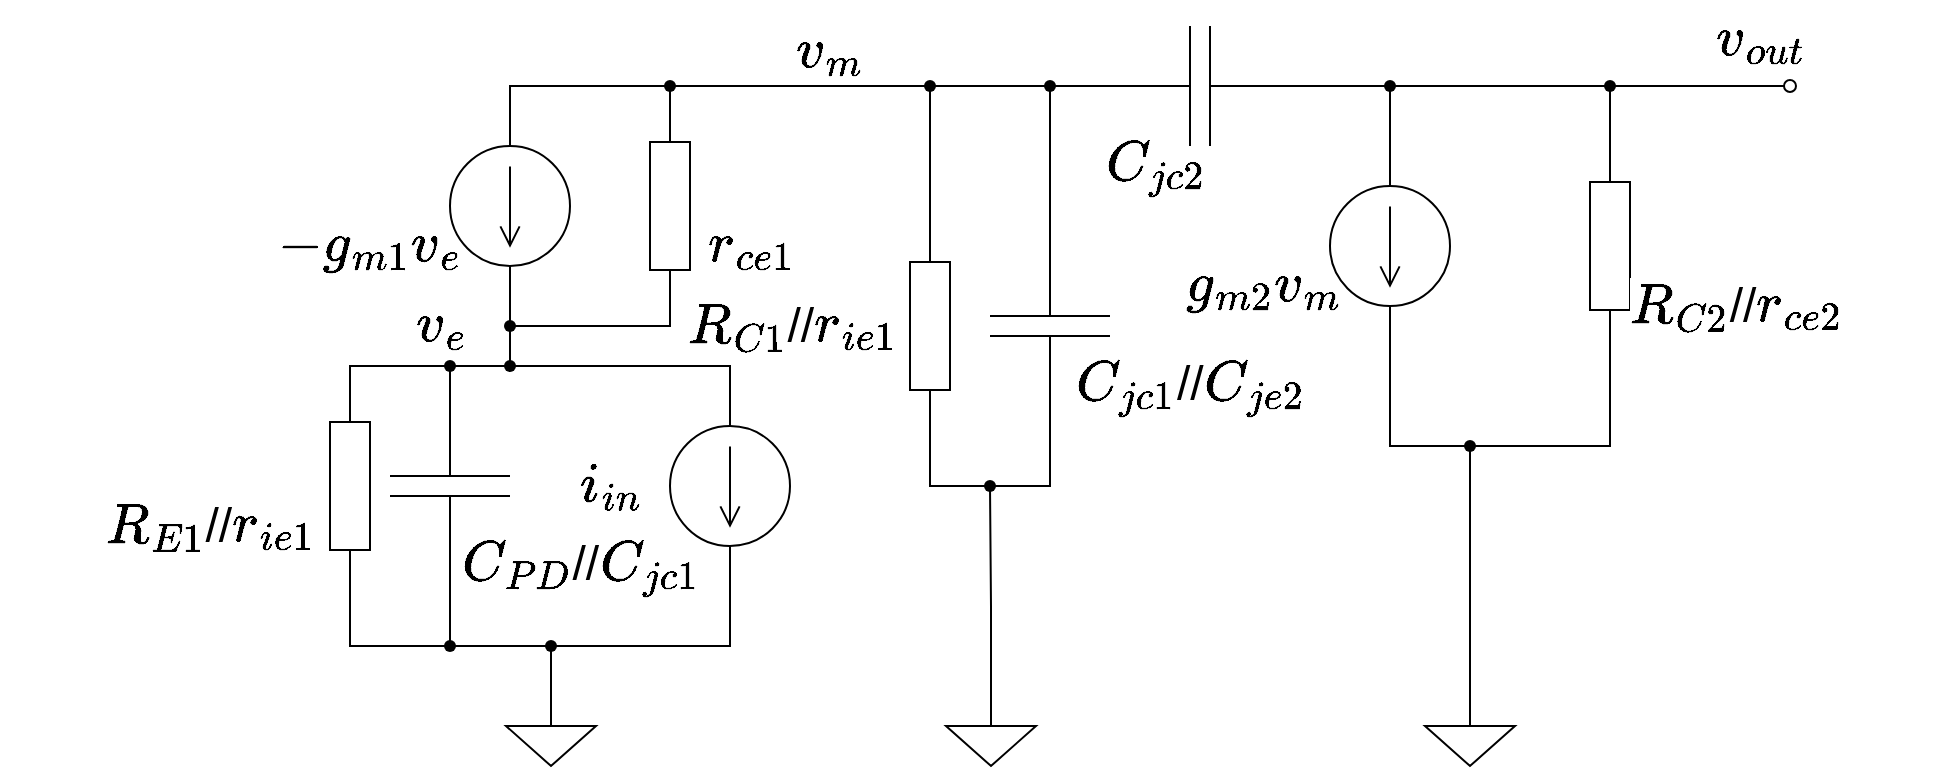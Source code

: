 <mxfile version="24.4.0" type="device">
  <diagram name="ページ1" id="dezoXVYrRuBBZe5tW2oC">
    <mxGraphModel dx="1743" dy="334" grid="1" gridSize="10" guides="1" tooltips="1" connect="1" arrows="1" fold="1" page="1" pageScale="1" pageWidth="1169" pageHeight="827" math="1" shadow="0">
      <root>
        <mxCell id="0" />
        <mxCell id="1" parent="0" />
        <mxCell id="F9I_fNO1PAbwo7jNQL8i-44" value="&lt;span style=&quot;font-size: 24px;&quot;&gt;`g_{m2}v_{m}`&lt;/span&gt;" style="text;html=1;align=center;verticalAlign=middle;resizable=0;points=[];autosize=1;strokeColor=none;fillColor=none;fontSize=11;fontFamily=Helvetica;fontColor=default;labelBackgroundColor=default;" parent="1" vertex="1">
          <mxGeometry x="527" y="180" width="180" height="40" as="geometry" />
        </mxCell>
        <mxCell id="F9I_fNO1PAbwo7jNQL8i-31" value="&lt;span style=&quot;font-size: 24px;&quot;&gt;`R_{C1}`//`r_{ie1}`&lt;/span&gt;" style="text;html=1;align=center;verticalAlign=middle;resizable=0;points=[];autosize=1;strokeColor=none;fillColor=none;fontSize=11;fontFamily=Helvetica;fontColor=default;labelBackgroundColor=default;" parent="1" vertex="1">
          <mxGeometry x="270.5" y="200" width="220" height="40" as="geometry" />
        </mxCell>
        <mxCell id="F9I_fNO1PAbwo7jNQL8i-70" value="&lt;span style=&quot;font-size: 24px;&quot;&gt;`C_{jc2}`&lt;/span&gt;" style="text;html=1;align=center;verticalAlign=middle;resizable=0;points=[];autosize=1;strokeColor=none;fillColor=none;fontSize=11;fontFamily=Helvetica;fontColor=default;labelBackgroundColor=default;" parent="1" vertex="1">
          <mxGeometry x="503" y="120" width="120" height="40" as="geometry" />
        </mxCell>
        <mxCell id="F9I_fNO1PAbwo7jNQL8i-1" value="" style="pointerEvents=1;verticalLabelPosition=bottom;shadow=0;dashed=0;align=center;html=1;verticalAlign=top;shape=mxgraph.electrical.signal_sources.source;aspect=fixed;points=[[0.5,0,0],[1,0.5,0],[0.5,1,0],[0,0.5,0]];elSignalType=dc1;direction=south;" parent="1" vertex="1">
          <mxGeometry x="210" y="130" width="60" height="60" as="geometry" />
        </mxCell>
        <mxCell id="F9I_fNO1PAbwo7jNQL8i-2" value="" style="pointerEvents=1;verticalLabelPosition=bottom;shadow=0;dashed=0;align=center;html=1;verticalAlign=top;shape=mxgraph.electrical.resistors.resistor_1;direction=south;" parent="1" vertex="1">
          <mxGeometry x="310" y="110" width="20" height="100" as="geometry" />
        </mxCell>
        <mxCell id="F9I_fNO1PAbwo7jNQL8i-3" value="&lt;span style=&quot;font-size: 24px;&quot;&gt;`-g_{m1}v_{e}`&lt;/span&gt;" style="text;html=1;align=center;verticalAlign=middle;resizable=0;points=[];autosize=1;strokeColor=none;fillColor=none;fontSize=11;fontFamily=Helvetica;fontColor=default;labelBackgroundColor=none;" parent="1" vertex="1">
          <mxGeometry x="80" y="160" width="180" height="40" as="geometry" />
        </mxCell>
        <mxCell id="F9I_fNO1PAbwo7jNQL8i-4" value="&lt;span style=&quot;font-size: 24px;&quot;&gt;`r_{ce1}`&lt;/span&gt;" style="text;html=1;align=center;verticalAlign=middle;resizable=0;points=[];autosize=1;strokeColor=none;fillColor=none;fontSize=11;fontFamily=Helvetica;fontColor=default;labelBackgroundColor=none;" parent="1" vertex="1">
          <mxGeometry x="300" y="160" width="120" height="40" as="geometry" />
        </mxCell>
        <mxCell id="F9I_fNO1PAbwo7jNQL8i-5" value="" style="pointerEvents=1;verticalLabelPosition=bottom;shadow=0;dashed=0;align=center;html=1;verticalAlign=top;shape=mxgraph.electrical.resistors.resistor_1;direction=south;" parent="1" vertex="1">
          <mxGeometry x="150" y="250" width="20" height="100" as="geometry" />
        </mxCell>
        <mxCell id="F9I_fNO1PAbwo7jNQL8i-6" value="" style="pointerEvents=1;verticalLabelPosition=bottom;shadow=0;dashed=0;align=center;html=1;verticalAlign=top;shape=mxgraph.electrical.capacitors.capacitor_1;fontFamily=Helvetica;fontSize=11;fontColor=default;direction=south;" parent="1" vertex="1">
          <mxGeometry x="180" y="250" width="60" height="100" as="geometry" />
        </mxCell>
        <mxCell id="F9I_fNO1PAbwo7jNQL8i-7" value="&lt;span style=&quot;font-size: 24px;&quot;&gt;`R_{E1}`//`r_{ie1}`&lt;/span&gt;" style="text;html=1;align=center;verticalAlign=middle;resizable=0;points=[];autosize=1;strokeColor=none;fillColor=none;fontSize=11;fontFamily=Helvetica;fontColor=default;labelBackgroundColor=none;" parent="1" vertex="1">
          <mxGeometry x="-15" y="300" width="210" height="40" as="geometry" />
        </mxCell>
        <mxCell id="F9I_fNO1PAbwo7jNQL8i-8" value="&lt;span style=&quot;font-size: 24px;&quot;&gt;`C_{PD}`//`C_{jc1}`&lt;/span&gt;" style="text;html=1;align=center;verticalAlign=middle;resizable=0;points=[];autosize=1;strokeColor=none;fillColor=none;fontSize=11;fontFamily=Helvetica;fontColor=default;labelBackgroundColor=none;" parent="1" vertex="1">
          <mxGeometry x="160" y="320" width="230" height="40" as="geometry" />
        </mxCell>
        <mxCell id="F9I_fNO1PAbwo7jNQL8i-9" value="" style="pointerEvents=1;verticalLabelPosition=bottom;shadow=0;dashed=0;align=center;html=1;verticalAlign=top;shape=mxgraph.electrical.signal_sources.source;aspect=fixed;points=[[0.5,0,0],[1,0.5,0],[0.5,1,0],[0,0.5,0]];elSignalType=dc1;direction=south;" parent="1" vertex="1">
          <mxGeometry x="320" y="270" width="60" height="60" as="geometry" />
        </mxCell>
        <mxCell id="F9I_fNO1PAbwo7jNQL8i-10" value="&lt;span style=&quot;font-size: 24px;&quot;&gt;`i_{i n}`&lt;/span&gt;" style="text;html=1;align=center;verticalAlign=middle;resizable=0;points=[];autosize=1;strokeColor=none;fillColor=none;fontSize=11;fontFamily=Helvetica;fontColor=default;labelBackgroundColor=none;" parent="1" vertex="1">
          <mxGeometry x="240" y="280" width="100" height="40" as="geometry" />
        </mxCell>
        <mxCell id="F9I_fNO1PAbwo7jNQL8i-11" value="" style="shape=waypoint;sketch=0;fillStyle=solid;size=6;pointerEvents=1;points=[];fillColor=none;resizable=0;rotatable=0;perimeter=centerPerimeter;snapToPoint=1;fontFamily=Helvetica;fontSize=11;fontColor=default;" parent="1" vertex="1">
          <mxGeometry x="200" y="230" width="20" height="20" as="geometry" />
        </mxCell>
        <mxCell id="F9I_fNO1PAbwo7jNQL8i-12" style="edgeStyle=orthogonalEdgeStyle;rounded=0;orthogonalLoop=1;jettySize=auto;html=1;exitX=0;exitY=0.5;exitDx=0;exitDy=0;exitPerimeter=0;entryX=0.678;entryY=0.956;entryDx=0;entryDy=0;entryPerimeter=0;endArrow=none;endFill=0;" parent="1" source="F9I_fNO1PAbwo7jNQL8i-6" target="F9I_fNO1PAbwo7jNQL8i-11" edge="1">
          <mxGeometry relative="1" as="geometry" />
        </mxCell>
        <mxCell id="F9I_fNO1PAbwo7jNQL8i-13" style="edgeStyle=orthogonalEdgeStyle;rounded=0;orthogonalLoop=1;jettySize=auto;html=1;exitX=0;exitY=0.5;exitDx=0;exitDy=0;exitPerimeter=0;entryX=-0.044;entryY=0.469;entryDx=0;entryDy=0;entryPerimeter=0;strokeColor=default;align=center;verticalAlign=middle;fontFamily=Helvetica;fontSize=11;fontColor=default;labelBackgroundColor=default;endArrow=none;endFill=0;" parent="1" source="F9I_fNO1PAbwo7jNQL8i-5" target="F9I_fNO1PAbwo7jNQL8i-11" edge="1">
          <mxGeometry relative="1" as="geometry">
            <Array as="points">
              <mxPoint x="160" y="240" />
            </Array>
          </mxGeometry>
        </mxCell>
        <mxCell id="F9I_fNO1PAbwo7jNQL8i-14" value="" style="shape=waypoint;sketch=0;fillStyle=solid;size=6;pointerEvents=1;points=[];fillColor=none;resizable=0;rotatable=0;perimeter=centerPerimeter;snapToPoint=1;fontFamily=Helvetica;fontSize=11;fontColor=default;labelBackgroundColor=default;" parent="1" vertex="1">
          <mxGeometry x="230" y="230" width="20" height="20" as="geometry" />
        </mxCell>
        <mxCell id="F9I_fNO1PAbwo7jNQL8i-16" style="edgeStyle=orthogonalEdgeStyle;rounded=0;orthogonalLoop=1;jettySize=auto;html=1;entryX=0.011;entryY=0.483;entryDx=0;entryDy=0;entryPerimeter=0;strokeColor=default;align=center;verticalAlign=middle;fontFamily=Helvetica;fontSize=11;fontColor=default;labelBackgroundColor=default;endArrow=none;endFill=0;" parent="1" source="F9I_fNO1PAbwo7jNQL8i-11" target="F9I_fNO1PAbwo7jNQL8i-14" edge="1">
          <mxGeometry relative="1" as="geometry" />
        </mxCell>
        <mxCell id="F9I_fNO1PAbwo7jNQL8i-17" style="edgeStyle=orthogonalEdgeStyle;rounded=0;orthogonalLoop=1;jettySize=auto;html=1;entryX=-0.044;entryY=0.414;entryDx=0;entryDy=0;entryPerimeter=0;strokeColor=default;align=center;verticalAlign=middle;fontFamily=Helvetica;fontSize=11;fontColor=default;labelBackgroundColor=default;endArrow=none;endFill=0;" parent="1" source="F9I_fNO1PAbwo7jNQL8i-14" edge="1">
          <mxGeometry relative="1" as="geometry">
            <mxPoint x="320" y="240" as="targetPoint" />
          </mxGeometry>
        </mxCell>
        <mxCell id="F9I_fNO1PAbwo7jNQL8i-20" style="edgeStyle=orthogonalEdgeStyle;rounded=0;orthogonalLoop=1;jettySize=auto;html=1;exitX=0;exitY=0.5;exitDx=0;exitDy=0;exitPerimeter=0;entryX=0.942;entryY=0.581;entryDx=0;entryDy=0;entryPerimeter=0;strokeColor=default;align=center;verticalAlign=middle;fontFamily=Helvetica;fontSize=11;fontColor=default;labelBackgroundColor=default;endArrow=none;endFill=0;" parent="1" source="F9I_fNO1PAbwo7jNQL8i-9" edge="1">
          <mxGeometry relative="1" as="geometry">
            <mxPoint x="320" y="240" as="targetPoint" />
            <Array as="points">
              <mxPoint x="350" y="240" />
            </Array>
          </mxGeometry>
        </mxCell>
        <mxCell id="F9I_fNO1PAbwo7jNQL8i-21" value="" style="pointerEvents=1;verticalLabelPosition=bottom;shadow=0;dashed=0;align=center;html=1;verticalAlign=top;shape=mxgraph.electrical.signal_sources.signal_ground;fontFamily=Helvetica;fontSize=24;fontColor=default;labelBackgroundColor=default;" parent="1" vertex="1">
          <mxGeometry x="238" y="410" width="45" height="30" as="geometry" />
        </mxCell>
        <mxCell id="F9I_fNO1PAbwo7jNQL8i-22" value="" style="shape=waypoint;sketch=0;fillStyle=solid;size=6;pointerEvents=1;points=[];fillColor=none;resizable=0;rotatable=0;perimeter=centerPerimeter;snapToPoint=1;fontFamily=Helvetica;fontSize=11;fontColor=default;labelBackgroundColor=default;" parent="1" vertex="1">
          <mxGeometry x="200" y="370" width="20" height="20" as="geometry" />
        </mxCell>
        <mxCell id="F9I_fNO1PAbwo7jNQL8i-23" style="edgeStyle=orthogonalEdgeStyle;rounded=0;orthogonalLoop=1;jettySize=auto;html=1;entryX=0.633;entryY=0.033;entryDx=0;entryDy=0;entryPerimeter=0;strokeColor=default;align=center;verticalAlign=middle;fontFamily=Helvetica;fontSize=11;fontColor=default;labelBackgroundColor=default;endArrow=none;endFill=0;" parent="1" source="F9I_fNO1PAbwo7jNQL8i-6" target="F9I_fNO1PAbwo7jNQL8i-22" edge="1">
          <mxGeometry relative="1" as="geometry" />
        </mxCell>
        <mxCell id="F9I_fNO1PAbwo7jNQL8i-24" style="edgeStyle=orthogonalEdgeStyle;rounded=0;orthogonalLoop=1;jettySize=auto;html=1;entryX=0.017;entryY=0.467;entryDx=0;entryDy=0;entryPerimeter=0;strokeColor=default;align=center;verticalAlign=middle;fontFamily=Helvetica;fontSize=11;fontColor=default;labelBackgroundColor=default;endArrow=none;endFill=0;" parent="1" source="F9I_fNO1PAbwo7jNQL8i-5" target="F9I_fNO1PAbwo7jNQL8i-22" edge="1">
          <mxGeometry relative="1" as="geometry">
            <Array as="points">
              <mxPoint x="160" y="380" />
            </Array>
          </mxGeometry>
        </mxCell>
        <mxCell id="F9I_fNO1PAbwo7jNQL8i-25" value="" style="shape=waypoint;sketch=0;fillStyle=solid;size=6;pointerEvents=1;points=[];fillColor=none;resizable=0;rotatable=0;perimeter=centerPerimeter;snapToPoint=1;fontFamily=Helvetica;fontSize=11;fontColor=default;labelBackgroundColor=default;" parent="1" vertex="1">
          <mxGeometry x="250.5" y="370" width="20" height="20" as="geometry" />
        </mxCell>
        <mxCell id="F9I_fNO1PAbwo7jNQL8i-26" style="edgeStyle=orthogonalEdgeStyle;rounded=0;orthogonalLoop=1;jettySize=auto;html=1;entryX=-0.008;entryY=0.45;entryDx=0;entryDy=0;entryPerimeter=0;strokeColor=default;align=center;verticalAlign=middle;fontFamily=Helvetica;fontSize=11;fontColor=default;labelBackgroundColor=default;endArrow=none;endFill=0;" parent="1" source="F9I_fNO1PAbwo7jNQL8i-22" target="F9I_fNO1PAbwo7jNQL8i-25" edge="1">
          <mxGeometry relative="1" as="geometry" />
        </mxCell>
        <mxCell id="F9I_fNO1PAbwo7jNQL8i-27" style="edgeStyle=orthogonalEdgeStyle;rounded=0;orthogonalLoop=1;jettySize=auto;html=1;exitX=0.5;exitY=0;exitDx=0;exitDy=0;exitPerimeter=0;entryX=0.608;entryY=0.9;entryDx=0;entryDy=0;entryPerimeter=0;strokeColor=default;align=center;verticalAlign=middle;fontFamily=Helvetica;fontSize=11;fontColor=default;labelBackgroundColor=default;endArrow=none;endFill=0;" parent="1" source="F9I_fNO1PAbwo7jNQL8i-21" target="F9I_fNO1PAbwo7jNQL8i-25" edge="1">
          <mxGeometry relative="1" as="geometry" />
        </mxCell>
        <mxCell id="F9I_fNO1PAbwo7jNQL8i-28" style="edgeStyle=orthogonalEdgeStyle;rounded=0;orthogonalLoop=1;jettySize=auto;html=1;exitX=1;exitY=0.5;exitDx=0;exitDy=0;exitPerimeter=0;entryX=0.925;entryY=0.533;entryDx=0;entryDy=0;entryPerimeter=0;strokeColor=default;align=center;verticalAlign=middle;fontFamily=Helvetica;fontSize=11;fontColor=default;labelBackgroundColor=default;endArrow=none;endFill=0;" parent="1" source="F9I_fNO1PAbwo7jNQL8i-9" target="F9I_fNO1PAbwo7jNQL8i-25" edge="1">
          <mxGeometry relative="1" as="geometry">
            <Array as="points">
              <mxPoint x="350" y="380" />
            </Array>
          </mxGeometry>
        </mxCell>
        <mxCell id="F9I_fNO1PAbwo7jNQL8i-29" value="" style="pointerEvents=1;verticalLabelPosition=bottom;shadow=0;dashed=0;align=center;html=1;verticalAlign=top;shape=mxgraph.electrical.resistors.resistor_1;direction=south;" parent="1" vertex="1">
          <mxGeometry x="440" y="170" width="20" height="100" as="geometry" />
        </mxCell>
        <mxCell id="F9I_fNO1PAbwo7jNQL8i-30" value="" style="pointerEvents=1;verticalLabelPosition=bottom;shadow=0;dashed=0;align=center;html=1;verticalAlign=top;shape=mxgraph.electrical.capacitors.capacitor_1;fontFamily=Helvetica;fontSize=11;fontColor=default;direction=south;" parent="1" vertex="1">
          <mxGeometry x="480" y="170" width="60" height="100" as="geometry" />
        </mxCell>
        <mxCell id="F9I_fNO1PAbwo7jNQL8i-32" value="&lt;span style=&quot;font-size: 24px;&quot;&gt;`C_{jc1}`//`C_{je2}`&lt;/span&gt;" style="text;html=1;align=center;verticalAlign=middle;resizable=0;points=[];autosize=1;strokeColor=none;fillColor=none;fontSize=11;fontFamily=Helvetica;fontColor=default;labelBackgroundColor=default;" parent="1" vertex="1">
          <mxGeometry x="470" y="230" width="220" height="40" as="geometry" />
        </mxCell>
        <mxCell id="F9I_fNO1PAbwo7jNQL8i-33" value="" style="pointerEvents=1;verticalLabelPosition=bottom;shadow=0;dashed=0;align=center;html=1;verticalAlign=top;shape=mxgraph.electrical.signal_sources.signal_ground;fontFamily=Helvetica;fontSize=24;fontColor=default;labelBackgroundColor=default;" parent="1" vertex="1">
          <mxGeometry x="458" y="410" width="45" height="30" as="geometry" />
        </mxCell>
        <mxCell id="F9I_fNO1PAbwo7jNQL8i-34" value="" style="shape=waypoint;sketch=0;fillStyle=solid;size=6;pointerEvents=1;points=[];fillColor=none;resizable=0;rotatable=0;perimeter=centerPerimeter;snapToPoint=1;fontFamily=Helvetica;fontSize=11;fontColor=default;labelBackgroundColor=default;" parent="1" vertex="1">
          <mxGeometry x="470" y="290" width="20" height="20" as="geometry" />
        </mxCell>
        <mxCell id="F9I_fNO1PAbwo7jNQL8i-35" style="edgeStyle=orthogonalEdgeStyle;rounded=0;orthogonalLoop=1;jettySize=auto;html=1;exitX=1;exitY=0.5;exitDx=0;exitDy=0;exitPerimeter=0;entryX=0.09;entryY=0.243;entryDx=0;entryDy=0;entryPerimeter=0;strokeColor=default;align=center;verticalAlign=middle;fontFamily=Helvetica;fontSize=11;fontColor=default;labelBackgroundColor=default;endArrow=none;endFill=0;" parent="1" source="F9I_fNO1PAbwo7jNQL8i-29" target="F9I_fNO1PAbwo7jNQL8i-34" edge="1">
          <mxGeometry relative="1" as="geometry">
            <Array as="points">
              <mxPoint x="450" y="300" />
            </Array>
          </mxGeometry>
        </mxCell>
        <mxCell id="F9I_fNO1PAbwo7jNQL8i-36" style="edgeStyle=orthogonalEdgeStyle;rounded=0;orthogonalLoop=1;jettySize=auto;html=1;entryX=1.114;entryY=0.529;entryDx=0;entryDy=0;entryPerimeter=0;strokeColor=default;align=center;verticalAlign=middle;fontFamily=Helvetica;fontSize=11;fontColor=default;labelBackgroundColor=default;endArrow=none;endFill=0;" parent="1" source="F9I_fNO1PAbwo7jNQL8i-30" target="F9I_fNO1PAbwo7jNQL8i-34" edge="1">
          <mxGeometry relative="1" as="geometry">
            <Array as="points">
              <mxPoint x="510" y="300" />
            </Array>
          </mxGeometry>
        </mxCell>
        <mxCell id="F9I_fNO1PAbwo7jNQL8i-37" style="edgeStyle=orthogonalEdgeStyle;rounded=0;orthogonalLoop=1;jettySize=auto;html=1;exitX=0.5;exitY=0;exitDx=0;exitDy=0;exitPerimeter=0;entryX=0.781;entryY=0.957;entryDx=0;entryDy=0;entryPerimeter=0;strokeColor=default;align=center;verticalAlign=middle;fontFamily=Helvetica;fontSize=11;fontColor=default;labelBackgroundColor=default;endArrow=none;endFill=0;" parent="1" source="F9I_fNO1PAbwo7jNQL8i-33" target="F9I_fNO1PAbwo7jNQL8i-34" edge="1">
          <mxGeometry relative="1" as="geometry" />
        </mxCell>
        <mxCell id="F9I_fNO1PAbwo7jNQL8i-38" value="" style="pointerEvents=1;verticalLabelPosition=bottom;shadow=0;dashed=0;align=center;html=1;verticalAlign=top;shape=mxgraph.electrical.capacitors.capacitor_1;fontFamily=Helvetica;fontSize=11;fontColor=default;direction=west;" parent="1" vertex="1">
          <mxGeometry x="535" y="70" width="100" height="60" as="geometry" />
        </mxCell>
        <mxCell id="F9I_fNO1PAbwo7jNQL8i-41" value="" style="pointerEvents=1;verticalLabelPosition=bottom;shadow=0;dashed=0;align=center;html=1;verticalAlign=top;shape=mxgraph.electrical.signal_sources.source;aspect=fixed;points=[[0.5,0,0],[1,0.5,0],[0.5,1,0],[0,0.5,0]];elSignalType=dc1;direction=south;" parent="1" vertex="1">
          <mxGeometry x="650" y="150" width="60" height="60" as="geometry" />
        </mxCell>
        <mxCell id="F9I_fNO1PAbwo7jNQL8i-43" value="" style="pointerEvents=1;verticalLabelPosition=bottom;shadow=0;dashed=0;align=center;html=1;verticalAlign=top;shape=mxgraph.electrical.resistors.resistor_1;direction=south;" parent="1" vertex="1">
          <mxGeometry x="780" y="130" width="20" height="100" as="geometry" />
        </mxCell>
        <mxCell id="F9I_fNO1PAbwo7jNQL8i-45" value="&lt;span style=&quot;font-size: 24px;&quot;&gt;`R_{C2}`//`r_{ce2}`&lt;/span&gt;" style="text;html=1;align=center;verticalAlign=middle;resizable=0;points=[];autosize=1;strokeColor=none;fillColor=none;fontSize=11;fontFamily=Helvetica;fontColor=default;labelBackgroundColor=default;" parent="1" vertex="1">
          <mxGeometry x="742.5" y="190" width="220" height="40" as="geometry" />
        </mxCell>
        <mxCell id="F9I_fNO1PAbwo7jNQL8i-46" value="" style="pointerEvents=1;verticalLabelPosition=bottom;shadow=0;dashed=0;align=center;html=1;verticalAlign=top;shape=mxgraph.electrical.signal_sources.signal_ground;fontFamily=Helvetica;fontSize=24;fontColor=default;labelBackgroundColor=default;" parent="1" vertex="1">
          <mxGeometry x="697.5" y="410" width="45" height="30" as="geometry" />
        </mxCell>
        <mxCell id="F9I_fNO1PAbwo7jNQL8i-47" value="" style="shape=waypoint;sketch=0;fillStyle=solid;size=6;pointerEvents=1;points=[];fillColor=none;resizable=0;rotatable=0;perimeter=centerPerimeter;snapToPoint=1;fontFamily=Helvetica;fontSize=11;fontColor=default;labelBackgroundColor=default;" parent="1" vertex="1">
          <mxGeometry x="710" y="270" width="20" height="20" as="geometry" />
        </mxCell>
        <mxCell id="F9I_fNO1PAbwo7jNQL8i-48" style="edgeStyle=orthogonalEdgeStyle;rounded=0;orthogonalLoop=1;jettySize=auto;html=1;exitX=1;exitY=0.5;exitDx=0;exitDy=0;exitPerimeter=0;entryX=0.125;entryY=0.325;entryDx=0;entryDy=0;entryPerimeter=0;strokeColor=default;align=center;verticalAlign=middle;fontFamily=Helvetica;fontSize=11;fontColor=default;labelBackgroundColor=default;endArrow=none;endFill=0;" parent="1" source="F9I_fNO1PAbwo7jNQL8i-41" target="F9I_fNO1PAbwo7jNQL8i-47" edge="1">
          <mxGeometry relative="1" as="geometry">
            <Array as="points">
              <mxPoint x="680" y="280" />
            </Array>
          </mxGeometry>
        </mxCell>
        <mxCell id="F9I_fNO1PAbwo7jNQL8i-49" style="edgeStyle=orthogonalEdgeStyle;rounded=0;orthogonalLoop=1;jettySize=auto;html=1;exitX=1;exitY=0.5;exitDx=0;exitDy=0;exitPerimeter=0;entryX=1.025;entryY=0.525;entryDx=0;entryDy=0;entryPerimeter=0;strokeColor=default;align=center;verticalAlign=middle;fontFamily=Helvetica;fontSize=11;fontColor=default;labelBackgroundColor=default;endArrow=none;endFill=0;" parent="1" source="F9I_fNO1PAbwo7jNQL8i-43" target="F9I_fNO1PAbwo7jNQL8i-47" edge="1">
          <mxGeometry relative="1" as="geometry">
            <Array as="points">
              <mxPoint x="790" y="280" />
            </Array>
          </mxGeometry>
        </mxCell>
        <mxCell id="F9I_fNO1PAbwo7jNQL8i-50" style="edgeStyle=orthogonalEdgeStyle;rounded=0;orthogonalLoop=1;jettySize=auto;html=1;exitX=0.5;exitY=0;exitDx=0;exitDy=0;exitPerimeter=0;entryX=0.55;entryY=1.075;entryDx=0;entryDy=0;entryPerimeter=0;strokeColor=default;align=center;verticalAlign=middle;fontFamily=Helvetica;fontSize=11;fontColor=default;labelBackgroundColor=default;endArrow=none;endFill=0;" parent="1" source="F9I_fNO1PAbwo7jNQL8i-46" target="F9I_fNO1PAbwo7jNQL8i-47" edge="1">
          <mxGeometry relative="1" as="geometry" />
        </mxCell>
        <mxCell id="F9I_fNO1PAbwo7jNQL8i-51" value="" style="shape=waypoint;sketch=0;fillStyle=solid;size=6;pointerEvents=1;points=[];fillColor=none;resizable=0;rotatable=0;perimeter=centerPerimeter;snapToPoint=1;fontFamily=Helvetica;fontSize=11;fontColor=default;labelBackgroundColor=default;" parent="1" vertex="1">
          <mxGeometry x="670" y="90" width="20" height="20" as="geometry" />
        </mxCell>
        <mxCell id="F9I_fNO1PAbwo7jNQL8i-52" style="edgeStyle=orthogonalEdgeStyle;rounded=0;orthogonalLoop=1;jettySize=auto;html=1;exitX=0;exitY=0.5;exitDx=0;exitDy=0;exitPerimeter=0;entryX=-0.1;entryY=0.51;entryDx=0;entryDy=0;entryPerimeter=0;strokeColor=default;align=center;verticalAlign=middle;fontFamily=Helvetica;fontSize=11;fontColor=default;labelBackgroundColor=default;endArrow=none;endFill=0;" parent="1" source="F9I_fNO1PAbwo7jNQL8i-38" target="F9I_fNO1PAbwo7jNQL8i-51" edge="1">
          <mxGeometry relative="1" as="geometry" />
        </mxCell>
        <mxCell id="F9I_fNO1PAbwo7jNQL8i-53" style="edgeStyle=orthogonalEdgeStyle;rounded=0;orthogonalLoop=1;jettySize=auto;html=1;exitX=0;exitY=0.5;exitDx=0;exitDy=0;exitPerimeter=0;entryX=0.41;entryY=1.01;entryDx=0;entryDy=0;entryPerimeter=0;strokeColor=default;align=center;verticalAlign=middle;fontFamily=Helvetica;fontSize=11;fontColor=default;labelBackgroundColor=default;endArrow=none;endFill=0;" parent="1" source="F9I_fNO1PAbwo7jNQL8i-41" target="F9I_fNO1PAbwo7jNQL8i-51" edge="1">
          <mxGeometry relative="1" as="geometry" />
        </mxCell>
        <mxCell id="F9I_fNO1PAbwo7jNQL8i-69" style="edgeStyle=orthogonalEdgeStyle;rounded=0;orthogonalLoop=1;jettySize=auto;html=1;entryX=0;entryY=0.5;entryDx=0;entryDy=0;strokeColor=default;align=center;verticalAlign=middle;fontFamily=Helvetica;fontSize=11;fontColor=default;labelBackgroundColor=default;endArrow=none;endFill=0;" parent="1" source="F9I_fNO1PAbwo7jNQL8i-54" target="F9I_fNO1PAbwo7jNQL8i-68" edge="1">
          <mxGeometry relative="1" as="geometry" />
        </mxCell>
        <mxCell id="F9I_fNO1PAbwo7jNQL8i-54" value="" style="shape=waypoint;sketch=0;fillStyle=solid;size=6;pointerEvents=1;points=[];fillColor=none;resizable=0;rotatable=0;perimeter=centerPerimeter;snapToPoint=1;fontFamily=Helvetica;fontSize=11;fontColor=default;labelBackgroundColor=default;" parent="1" vertex="1">
          <mxGeometry x="780" y="90" width="20" height="20" as="geometry" />
        </mxCell>
        <mxCell id="F9I_fNO1PAbwo7jNQL8i-55" style="edgeStyle=orthogonalEdgeStyle;rounded=0;orthogonalLoop=1;jettySize=auto;html=1;entryX=-0.047;entryY=0.462;entryDx=0;entryDy=0;entryPerimeter=0;strokeColor=default;align=center;verticalAlign=middle;fontFamily=Helvetica;fontSize=11;fontColor=default;labelBackgroundColor=default;endArrow=none;endFill=0;" parent="1" source="F9I_fNO1PAbwo7jNQL8i-51" target="F9I_fNO1PAbwo7jNQL8i-54" edge="1">
          <mxGeometry relative="1" as="geometry" />
        </mxCell>
        <mxCell id="F9I_fNO1PAbwo7jNQL8i-56" style="edgeStyle=orthogonalEdgeStyle;rounded=0;orthogonalLoop=1;jettySize=auto;html=1;exitX=0;exitY=0.5;exitDx=0;exitDy=0;exitPerimeter=0;entryX=0.557;entryY=0.979;entryDx=0;entryDy=0;entryPerimeter=0;strokeColor=default;align=center;verticalAlign=middle;fontFamily=Helvetica;fontSize=11;fontColor=default;labelBackgroundColor=default;endArrow=none;endFill=0;" parent="1" source="F9I_fNO1PAbwo7jNQL8i-43" target="F9I_fNO1PAbwo7jNQL8i-54" edge="1">
          <mxGeometry relative="1" as="geometry" />
        </mxCell>
        <mxCell id="F9I_fNO1PAbwo7jNQL8i-57" value="" style="shape=waypoint;sketch=0;fillStyle=solid;size=6;pointerEvents=1;points=[];fillColor=none;resizable=0;rotatable=0;perimeter=centerPerimeter;snapToPoint=1;fontFamily=Helvetica;fontSize=11;fontColor=default;labelBackgroundColor=default;" parent="1" vertex="1">
          <mxGeometry x="310" y="90" width="20" height="20" as="geometry" />
        </mxCell>
        <mxCell id="F9I_fNO1PAbwo7jNQL8i-58" style="edgeStyle=orthogonalEdgeStyle;rounded=0;orthogonalLoop=1;jettySize=auto;html=1;exitX=0;exitY=0.5;exitDx=0;exitDy=0;exitPerimeter=0;entryX=0.501;entryY=0.91;entryDx=0;entryDy=0;entryPerimeter=0;strokeColor=default;align=center;verticalAlign=middle;fontFamily=Helvetica;fontSize=11;fontColor=default;labelBackgroundColor=default;endArrow=none;endFill=0;" parent="1" source="F9I_fNO1PAbwo7jNQL8i-2" target="F9I_fNO1PAbwo7jNQL8i-57" edge="1">
          <mxGeometry relative="1" as="geometry" />
        </mxCell>
        <mxCell id="F9I_fNO1PAbwo7jNQL8i-59" style="edgeStyle=orthogonalEdgeStyle;rounded=0;orthogonalLoop=1;jettySize=auto;html=1;exitX=0;exitY=0.5;exitDx=0;exitDy=0;exitPerimeter=0;entryX=0.074;entryY=0.58;entryDx=0;entryDy=0;entryPerimeter=0;strokeColor=default;align=center;verticalAlign=middle;fontFamily=Helvetica;fontSize=11;fontColor=default;labelBackgroundColor=default;endArrow=none;endFill=0;" parent="1" source="F9I_fNO1PAbwo7jNQL8i-1" target="F9I_fNO1PAbwo7jNQL8i-57" edge="1">
          <mxGeometry relative="1" as="geometry">
            <Array as="points">
              <mxPoint x="240" y="100" />
            </Array>
          </mxGeometry>
        </mxCell>
        <mxCell id="F9I_fNO1PAbwo7jNQL8i-61" value="" style="shape=waypoint;sketch=0;fillStyle=solid;size=6;pointerEvents=1;points=[];fillColor=none;resizable=0;rotatable=0;perimeter=centerPerimeter;snapToPoint=1;fontFamily=Helvetica;fontSize=11;fontColor=default;labelBackgroundColor=default;" parent="1" vertex="1">
          <mxGeometry x="440" y="90" width="20" height="20" as="geometry" />
        </mxCell>
        <mxCell id="F9I_fNO1PAbwo7jNQL8i-62" value="" style="shape=waypoint;sketch=0;fillStyle=solid;size=6;pointerEvents=1;points=[];fillColor=none;resizable=0;rotatable=0;perimeter=centerPerimeter;snapToPoint=1;fontFamily=Helvetica;fontSize=11;fontColor=default;labelBackgroundColor=default;" parent="1" vertex="1">
          <mxGeometry x="500" y="90" width="20" height="20" as="geometry" />
        </mxCell>
        <mxCell id="F9I_fNO1PAbwo7jNQL8i-63" style="edgeStyle=orthogonalEdgeStyle;rounded=0;orthogonalLoop=1;jettySize=auto;html=1;entryX=0.915;entryY=0.507;entryDx=0;entryDy=0;entryPerimeter=0;strokeColor=default;align=center;verticalAlign=middle;fontFamily=Helvetica;fontSize=11;fontColor=default;labelBackgroundColor=default;endArrow=none;endFill=0;" parent="1" source="F9I_fNO1PAbwo7jNQL8i-38" target="F9I_fNO1PAbwo7jNQL8i-62" edge="1">
          <mxGeometry relative="1" as="geometry">
            <Array as="points">
              <mxPoint x="540" y="100" />
              <mxPoint x="540" y="100" />
            </Array>
          </mxGeometry>
        </mxCell>
        <mxCell id="F9I_fNO1PAbwo7jNQL8i-64" style="edgeStyle=orthogonalEdgeStyle;rounded=0;orthogonalLoop=1;jettySize=auto;html=1;exitX=0;exitY=0.5;exitDx=0;exitDy=0;exitPerimeter=0;entryX=0.574;entryY=1.056;entryDx=0;entryDy=0;entryPerimeter=0;strokeColor=default;align=center;verticalAlign=middle;fontFamily=Helvetica;fontSize=11;fontColor=default;labelBackgroundColor=default;endArrow=none;endFill=0;" parent="1" source="F9I_fNO1PAbwo7jNQL8i-30" target="F9I_fNO1PAbwo7jNQL8i-62" edge="1">
          <mxGeometry relative="1" as="geometry" />
        </mxCell>
        <mxCell id="F9I_fNO1PAbwo7jNQL8i-65" style="edgeStyle=orthogonalEdgeStyle;rounded=0;orthogonalLoop=1;jettySize=auto;html=1;exitX=0;exitY=0.5;exitDx=0;exitDy=0;exitPerimeter=0;entryX=0.709;entryY=1.08;entryDx=0;entryDy=0;entryPerimeter=0;strokeColor=default;align=center;verticalAlign=middle;fontFamily=Helvetica;fontSize=11;fontColor=default;labelBackgroundColor=default;endArrow=none;endFill=0;" parent="1" source="F9I_fNO1PAbwo7jNQL8i-29" target="F9I_fNO1PAbwo7jNQL8i-61" edge="1">
          <mxGeometry relative="1" as="geometry" />
        </mxCell>
        <mxCell id="F9I_fNO1PAbwo7jNQL8i-66" style="edgeStyle=orthogonalEdgeStyle;rounded=0;orthogonalLoop=1;jettySize=auto;html=1;entryX=1.001;entryY=0.58;entryDx=0;entryDy=0;entryPerimeter=0;strokeColor=default;align=center;verticalAlign=middle;fontFamily=Helvetica;fontSize=11;fontColor=default;labelBackgroundColor=default;endArrow=none;endFill=0;" parent="1" source="F9I_fNO1PAbwo7jNQL8i-62" target="F9I_fNO1PAbwo7jNQL8i-61" edge="1">
          <mxGeometry relative="1" as="geometry" />
        </mxCell>
        <mxCell id="F9I_fNO1PAbwo7jNQL8i-67" style="edgeStyle=orthogonalEdgeStyle;rounded=0;orthogonalLoop=1;jettySize=auto;html=1;entryX=0.062;entryY=0.495;entryDx=0;entryDy=0;entryPerimeter=0;strokeColor=default;align=center;verticalAlign=middle;fontFamily=Helvetica;fontSize=11;fontColor=default;labelBackgroundColor=default;endArrow=none;endFill=0;" parent="1" source="F9I_fNO1PAbwo7jNQL8i-57" target="F9I_fNO1PAbwo7jNQL8i-61" edge="1">
          <mxGeometry relative="1" as="geometry" />
        </mxCell>
        <mxCell id="F9I_fNO1PAbwo7jNQL8i-68" value="" style="verticalLabelPosition=bottom;shadow=0;dashed=0;align=center;html=1;verticalAlign=top;strokeWidth=1;shape=ellipse;perimeter=ellipsePerimeter;fontFamily=Helvetica;fontSize=11;fontColor=default;aspect=fixed;labelBackgroundColor=default;" parent="1" vertex="1">
          <mxGeometry x="877" y="97.0" width="6" height="6" as="geometry" />
        </mxCell>
        <mxCell id="F9I_fNO1PAbwo7jNQL8i-71" value="&lt;span style=&quot;font-size: 24px;&quot;&gt;`v_{out}`&lt;/span&gt;" style="text;html=1;align=center;verticalAlign=middle;resizable=0;points=[];autosize=1;strokeColor=none;fillColor=none;fontSize=11;fontFamily=Helvetica;fontColor=default;labelBackgroundColor=default;" parent="1" vertex="1">
          <mxGeometry x="810" y="57" width="110" height="40" as="geometry" />
        </mxCell>
        <mxCell id="F9I_fNO1PAbwo7jNQL8i-72" value="&lt;span style=&quot;font-size: 24px;&quot;&gt;`v_{m}`&lt;/span&gt;" style="text;html=1;align=center;verticalAlign=middle;resizable=0;points=[];autosize=1;strokeColor=none;fillColor=none;fontSize=11;fontFamily=Helvetica;fontColor=default;labelBackgroundColor=default;" parent="1" vertex="1">
          <mxGeometry x="350" y="63" width="100" height="40" as="geometry" />
        </mxCell>
        <mxCell id="F9I_fNO1PAbwo7jNQL8i-73" value="" style="shape=waypoint;sketch=0;fillStyle=solid;size=6;pointerEvents=1;points=[];fillColor=none;resizable=0;rotatable=0;perimeter=centerPerimeter;snapToPoint=1;fontFamily=Helvetica;fontSize=11;fontColor=default;labelBackgroundColor=default;" parent="1" vertex="1">
          <mxGeometry x="230" y="210" width="20" height="20" as="geometry" />
        </mxCell>
        <mxCell id="F9I_fNO1PAbwo7jNQL8i-74" style="edgeStyle=orthogonalEdgeStyle;rounded=0;orthogonalLoop=1;jettySize=auto;html=1;entryX=1;entryY=0.5;entryDx=0;entryDy=0;entryPerimeter=0;strokeColor=default;align=center;verticalAlign=middle;fontFamily=Helvetica;fontSize=11;fontColor=default;labelBackgroundColor=default;endArrow=none;endFill=0;" parent="1" source="F9I_fNO1PAbwo7jNQL8i-73" target="F9I_fNO1PAbwo7jNQL8i-1" edge="1">
          <mxGeometry relative="1" as="geometry" />
        </mxCell>
        <mxCell id="F9I_fNO1PAbwo7jNQL8i-75" style="edgeStyle=orthogonalEdgeStyle;rounded=0;orthogonalLoop=1;jettySize=auto;html=1;entryX=0.484;entryY=0.912;entryDx=0;entryDy=0;entryPerimeter=0;strokeColor=default;align=center;verticalAlign=middle;fontFamily=Helvetica;fontSize=11;fontColor=default;labelBackgroundColor=default;endArrow=none;endFill=0;" parent="1" source="F9I_fNO1PAbwo7jNQL8i-14" target="F9I_fNO1PAbwo7jNQL8i-73" edge="1">
          <mxGeometry relative="1" as="geometry" />
        </mxCell>
        <mxCell id="F9I_fNO1PAbwo7jNQL8i-76" style="edgeStyle=orthogonalEdgeStyle;rounded=0;orthogonalLoop=1;jettySize=auto;html=1;entryX=1.019;entryY=0.524;entryDx=0;entryDy=0;entryPerimeter=0;strokeColor=default;align=center;verticalAlign=middle;fontFamily=Helvetica;fontSize=11;fontColor=default;labelBackgroundColor=default;endArrow=none;endFill=0;" parent="1" source="F9I_fNO1PAbwo7jNQL8i-2" target="F9I_fNO1PAbwo7jNQL8i-73" edge="1">
          <mxGeometry relative="1" as="geometry">
            <Array as="points">
              <mxPoint x="320" y="220" />
            </Array>
          </mxGeometry>
        </mxCell>
        <mxCell id="F9I_fNO1PAbwo7jNQL8i-77" value="&lt;span style=&quot;font-size: 24px;&quot;&gt;`v_{e}`&lt;/span&gt;" style="text;html=1;align=center;verticalAlign=middle;resizable=0;points=[];autosize=1;strokeColor=none;fillColor=none;fontSize=11;fontFamily=Helvetica;fontColor=default;labelBackgroundColor=default;" parent="1" vertex="1">
          <mxGeometry x="160" y="200" width="90" height="40" as="geometry" />
        </mxCell>
      </root>
    </mxGraphModel>
  </diagram>
</mxfile>
